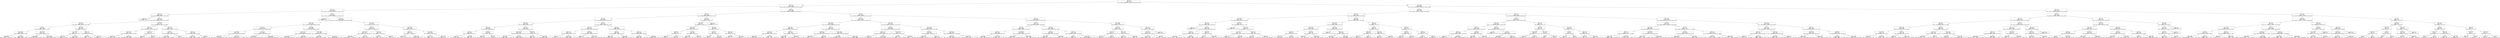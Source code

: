 digraph Tree {
node [shape=box] ;
0 [label="X[9] <= 2.5\ngini = 0.767\nsamples = 11104713\nvalue = [3316391, 5199324, 2075, 5146227, 28942, 1814952, 2061238]"] ;
1 [label="X[0] <= 0.5\ngini = 0.763\nsamples = 7299856\nvalue = [2129290, 3350218, 473, 3519629, 26796, 1633672, 886748]"] ;
0 -> 1 [labeldistance=2.5, labelangle=45, headlabel="True"] ;
2 [label="X[9] <= 0.5\ngini = 0.779\nsamples = 4349343\nvalue = [1856757, 1001972, 458, 1938746, 22275, 1301610, 758431]"] ;
1 -> 2 ;
3 [label="X[8] <= 1.5\ngini = 0.743\nsamples = 684586\nvalue = [320730, 195995, 80, 312447, 5, 4085, 247983]"] ;
2 -> 3 ;
4 [label="gini = 0.0\nsamples = 116398\nvalue = [183808, 0, 0, 0, 0, 0, 0]"] ;
3 -> 4 ;
5 [label="X[5] <= 1.5\ngini = 0.731\nsamples = 568188\nvalue = [136922, 195995, 80, 312447, 5, 4085, 247983]"] ;
3 -> 5 ;
6 [label="X[8] <= 2.5\ngini = 0.715\nsamples = 345076\nvalue = [65961, 102498, 62, 194182, 4, 3063, 179087]"] ;
5 -> 6 ;
7 [label="X[4] <= 9.5\ngini = 0.645\nsamples = 301262\nvalue = [0, 102498, 0, 194182, 0, 0, 179087]"] ;
6 -> 7 ;
8 [label="X[7] <= 102.5\ngini = 0.658\nsamples = 149760\nvalue = [0, 64554, 0, 95914, 0, 0, 76359]"] ;
7 -> 8 ;
9 [label="gini = 0.634\nsamples = 15685\nvalue = [0, 4671, 0, 9404, 0, 0, 10709]"] ;
8 -> 9 ;
10 [label="gini = 0.658\nsamples = 134075\nvalue = [0, 59883, 0, 86510, 0, 0, 65650]"] ;
8 -> 10 ;
11 [label="X[2] <= 123.5\ngini = 0.621\nsamples = 151502\nvalue = [0, 37944, 0, 98268, 0, 0, 102728]"] ;
7 -> 11 ;
12 [label="gini = 0.626\nsamples = 31034\nvalue = [0, 10032, 0, 23865, 0, 0, 15106]"] ;
11 -> 12 ;
13 [label="gini = 0.612\nsamples = 120468\nvalue = [0, 27912, 0, 74403, 0, 0, 87622]"] ;
11 -> 13 ;
14 [label="X[4] <= 10.5\ngini = 0.087\nsamples = 43814\nvalue = [65961, 0, 62, 0, 4, 3063, 0]"] ;
6 -> 14 ;
15 [label="X[7] <= 64.5\ngini = 0.047\nsamples = 27712\nvalue = [42529, 0, 58, 0, 1, 995, 0]"] ;
14 -> 15 ;
16 [label="gini = 0.131\nsamples = 3813\nvalue = [5594, 0, 14, 0, 0, 410, 0]"] ;
15 -> 16 ;
17 [label="gini = 0.033\nsamples = 23899\nvalue = [36935, 0, 44, 0, 1, 585, 0]"] ;
15 -> 17 ;
18 [label="X[8] <= 4.5\ngini = 0.15\nsamples = 16102\nvalue = [23432, 0, 4, 0, 3, 2068, 0]"] ;
14 -> 18 ;
19 [label="gini = 0.421\nsamples = 4317\nvalue = [4825, 0, 4, 0, 3, 2068, 0]"] ;
18 -> 19 ;
20 [label="gini = 0.0\nsamples = 11785\nvalue = [18607, 0, 0, 0, 0, 0, 0]"] ;
18 -> 20 ;
21 [label="X[10] <= 230.5\ngini = 0.739\nsamples = 223112\nvalue = [70961, 93497, 18, 118265, 1, 1022, 68896]"] ;
5 -> 21 ;
22 [label="X[1] <= 0.5\ngini = 0.721\nsamples = 108760\nvalue = [26859, 33927, 13, 67136, 1, 605, 43585]"] ;
21 -> 22 ;
23 [label="X[7] <= 108.5\ngini = 0.72\nsamples = 108397\nvalue = [26341, 33927, 13, 67136, 0, 559, 43585]"] ;
22 -> 23 ;
24 [label="gini = 0.723\nsamples = 21089\nvalue = [5517, 5401, 5, 11543, 0, 142, 10804]"] ;
23 -> 24 ;
25 [label="gini = 0.716\nsamples = 87308\nvalue = [20824, 28526, 8, 55593, 0, 417, 32781]"] ;
23 -> 25 ;
26 [label="X[7] <= 184.5\ngini = 0.153\nsamples = 363\nvalue = [518, 0, 0, 0, 1, 46, 0]"] ;
22 -> 26 ;
27 [label="gini = 0.131\nsamples = 343\nvalue = [501, 0, 0, 0, 1, 37, 0]"] ;
26 -> 27 ;
28 [label="gini = 0.453\nsamples = 20\nvalue = [17, 0, 0, 0, 0, 9, 0]"] ;
26 -> 28 ;
29 [label="X[6] <= 10.5\ngini = 0.732\nsamples = 114352\nvalue = [44102, 59570, 5, 51129, 0, 417, 25311]"] ;
21 -> 29 ;
30 [label="X[1] <= 0.5\ngini = 0.731\nsamples = 101962\nvalue = [41128, 53208, 1, 44630, 0, 308, 21913]"] ;
29 -> 30 ;
31 [label="gini = 0.731\nsamples = 101888\nvalue = [41014, 53208, 1, 44630, 0, 308, 21913]"] ;
30 -> 31 ;
32 [label="gini = 0.0\nsamples = 74\nvalue = [114, 0, 0, 0, 0, 0, 0]"] ;
30 -> 32 ;
33 [label="X[1] <= 0.5\ngini = 0.724\nsamples = 12390\nvalue = [2974, 6362, 4, 6499, 0, 109, 3398]"] ;
29 -> 33 ;
34 [label="gini = 0.723\nsamples = 12332\nvalue = [2880, 6362, 4, 6497, 0, 108, 3398]"] ;
33 -> 34 ;
35 [label="gini = 0.06\nsamples = 58\nvalue = [94, 0, 0, 2, 0, 1, 0]"] ;
33 -> 35 ;
36 [label="X[8] <= 1.5\ngini = 0.774\nsamples = 3664757\nvalue = [1536027, 805977, 378, 1626299, 22270, 1297525, 510448]"] ;
2 -> 36 ;
37 [label="gini = 0.0\nsamples = 685256\nvalue = [1084326, 0, 0, 0, 0, 0, 0]"] ;
36 -> 37 ;
38 [label="X[8] <= 2.5\ngini = 0.755\nsamples = 2979501\nvalue = [451701, 805977, 378, 1626299, 22270, 1297525, 510448]"] ;
36 -> 38 ;
39 [label="X[3] <= 74.5\ngini = 0.709\nsamples = 2672223\nvalue = [0, 805977, 0, 1626299, 0, 1286305, 510448]"] ;
38 -> 39 ;
40 [label="X[4] <= 7.5\ngini = 0.708\nsamples = 2273899\nvalue = [0, 734842, 0, 1407330, 0, 1048385, 408260]"] ;
39 -> 40 ;
41 [label="X[7] <= 208.5\ngini = 0.723\nsamples = 1189713\nvalue = [0, 385793, 0, 735935, 0, 406153, 355044]"] ;
40 -> 41 ;
42 [label="gini = 0.734\nsamples = 702601\nvalue = [0, 233757, 0, 398388, 0, 254440, 225188]"] ;
41 -> 42 ;
43 [label="gini = 0.702\nsamples = 487112\nvalue = [0, 152036, 0, 337547, 0, 151713, 129856]"] ;
41 -> 43 ;
44 [label="X[7] <= 117.5\ngini = 0.664\nsamples = 1084186\nvalue = [0, 349049, 0, 671395, 0, 642232, 53216]"] ;
40 -> 44 ;
45 [label="gini = 0.651\nsamples = 204511\nvalue = [0, 60541, 0, 102760, 0, 149383, 11613]"] ;
44 -> 45 ;
46 [label="gini = 0.664\nsamples = 879675\nvalue = [0, 288508, 0, 568635, 0, 492849, 41603]"] ;
44 -> 46 ;
47 [label="X[6] <= 29.5\ngini = 0.698\nsamples = 398324\nvalue = [0, 71135, 0, 218969, 0, 237920, 102188]"] ;
39 -> 47 ;
48 [label="X[3] <= 75.5\ngini = 0.707\nsamples = 229848\nvalue = [0, 52245, 0, 143295, 0, 110125, 58529]"] ;
47 -> 48 ;
49 [label="gini = 0.715\nsamples = 102587\nvalue = [0, 18107, 0, 56565, 0, 52389, 35429]"] ;
48 -> 49 ;
50 [label="gini = 0.691\nsamples = 127261\nvalue = [0, 34138, 0, 86730, 0, 57736, 23100]"] ;
48 -> 50 ;
51 [label="X[10] <= 26.5\ngini = 0.656\nsamples = 168476\nvalue = [0, 18890, 0, 75674, 0, 127795, 43659]"] ;
47 -> 51 ;
52 [label="gini = 0.58\nsamples = 76821\nvalue = [0, 5349, 0, 19069, 0, 71716, 25070]"] ;
51 -> 52 ;
53 [label="gini = 0.672\nsamples = 91655\nvalue = [0, 13541, 0, 56605, 0, 56079, 18589]"] ;
51 -> 53 ;
54 [label="X[7] <= 222.5\ngini = 0.132\nsamples = 307278\nvalue = [451701, 0, 378, 0, 22270, 11220, 0]"] ;
38 -> 54 ;
55 [label="X[6] <= 44.5\ngini = 0.102\nsamples = 251420\nvalue = [376081, 0, 368, 0, 13698, 7073, 0]"] ;
54 -> 55 ;
56 [label="X[3] <= 75.5\ngini = 0.095\nsamples = 241107\nvalue = [362200, 0, 361, 0, 11953, 6526, 0]"] ;
55 -> 56 ;
57 [label="gini = 0.087\nsamples = 228740\nvalue = [345019, 0, 241, 0, 10428, 5683, 0]"] ;
56 -> 57 ;
58 [label="gini = 0.229\nsamples = 12367\nvalue = [17181, 0, 120, 0, 1525, 843, 0]"] ;
56 -> 58 ;
59 [label="X[1] <= 0.5\ngini = 0.251\nsamples = 10313\nvalue = [13881, 0, 7, 0, 1745, 547, 0]"] ;
55 -> 59 ;
60 [label="gini = 0.266\nsamples = 9572\nvalue = [12742, 0, 7, 0, 1730, 543, 0]"] ;
59 -> 60 ;
61 [label="gini = 0.032\nsamples = 741\nvalue = [1139, 0, 0, 0, 15, 4, 0]"] ;
59 -> 61 ;
62 [label="X[2] <= 129.5\ngini = 0.256\nsamples = 55858\nvalue = [75620, 0, 10, 0, 8572, 4147, 0]"] ;
54 -> 62 ;
63 [label="X[9] <= 1.5\ngini = 0.193\nsamples = 37495\nvalue = [53097, 0, 7, 0, 4219, 2030, 0]"] ;
62 -> 63 ;
64 [label="gini = 0.127\nsamples = 21926\nvalue = [32252, 0, 1, 0, 1711, 601, 0]"] ;
63 -> 64 ;
65 [label="gini = 0.279\nsamples = 15569\nvalue = [20845, 0, 6, 0, 2508, 1429, 0]"] ;
63 -> 65 ;
66 [label="X[2] <= 137.5\ngini = 0.369\nsamples = 18363\nvalue = [22523, 0, 3, 0, 4353, 2117, 0]"] ;
62 -> 66 ;
67 [label="gini = 0.36\nsamples = 17189\nvalue = [21266, 0, 3, 0, 3857, 2004, 0]"] ;
66 -> 67 ;
68 [label="gini = 0.472\nsamples = 1174\nvalue = [1257, 0, 0, 0, 496, 113, 0]"] ;
66 -> 68 ;
69 [label="X[4] <= 3.5\ngini = 0.623\nsamples = 2950513\nvalue = [272533, 2348246, 15, 1580883, 4521, 332062, 128317]"] ;
1 -> 69 ;
70 [label="X[8] <= 2.5\ngini = 0.559\nsamples = 643699\nvalue = [48638, 602063, 0, 299463, 1068, 56975, 10353]"] ;
69 -> 70 ;
71 [label="X[5] <= 0.5\ngini = 0.519\nsamples = 615019\nvalue = [4308, 602063, 0, 299463, 0, 56846, 10353]"] ;
70 -> 71 ;
72 [label="X[2] <= 124.5\ngini = 0.607\nsamples = 35996\nvalue = [81, 25879, 0, 23635, 0, 7271, 199]"] ;
71 -> 72 ;
73 [label="X[0] <= 1.5\ngini = 0.618\nsamples = 10088\nvalue = [22, 5127, 0, 8005, 0, 2854, 45]"] ;
72 -> 73 ;
74 [label="X[4] <= 1.5\ngini = 0.608\nsamples = 9044\nvalue = [15, 3886, 0, 7621, 0, 2832, 37]"] ;
73 -> 74 ;
75 [label="gini = 0.61\nsamples = 2949\nvalue = [15, 1749, 0, 2272, 0, 627, 37]"] ;
74 -> 75 ;
76 [label="gini = 0.595\nsamples = 6095\nvalue = [0, 2137, 0, 5349, 0, 2205, 0]"] ;
74 -> 76 ;
77 [label="X[0] <= 4.5\ngini = 0.389\nsamples = 1044\nvalue = [7, 1241, 0, 384, 0, 22, 8]"] ;
73 -> 77 ;
78 [label="gini = 0.387\nsamples = 1039\nvalue = [7, 1238, 0, 379, 0, 22, 8]"] ;
77 -> 78 ;
79 [label="gini = 0.469\nsamples = 5\nvalue = [0, 3, 0, 5, 0, 0, 0]"] ;
77 -> 79 ;
80 [label="X[0] <= 1.5\ngini = 0.587\nsamples = 25908\nvalue = [59, 20752, 0, 15630, 0, 4417, 154]"] ;
72 -> 80 ;
81 [label="X[10] <= 37.5\ngini = 0.619\nsamples = 18558\nvalue = [38, 11462, 0, 13355, 0, 4361, 154]"] ;
80 -> 81 ;
82 [label="gini = 0.638\nsamples = 4575\nvalue = [10, 2144, 0, 3483, 0, 1511, 97]"] ;
81 -> 82 ;
83 [label="gini = 0.607\nsamples = 13983\nvalue = [28, 9318, 0, 9872, 0, 2850, 57]"] ;
81 -> 83 ;
84 [label="X[6] <= 35.5\ngini = 0.325\nsamples = 7350\nvalue = [21, 9290, 0, 2275, 0, 56, 0]"] ;
80 -> 84 ;
85 [label="gini = 0.258\nsamples = 4051\nvalue = [16, 5441, 0, 909, 0, 38, 0]"] ;
84 -> 85 ;
86 [label="gini = 0.392\nsamples = 3299\nvalue = [5, 3849, 0, 1366, 0, 18, 0]"] ;
84 -> 86 ;
87 [label="X[0] <= 1.5\ngini = 0.511\nsamples = 579023\nvalue = [4227, 576184, 0, 275828, 0, 49575, 10154]"] ;
71 -> 87 ;
88 [label="X[9] <= 1.5\ngini = 0.537\nsamples = 452770\nvalue = [2797, 425476, 0, 232436, 0, 46264, 8913]"] ;
87 -> 88 ;
89 [label="X[8] <= 1.5\ngini = 0.506\nsamples = 114167\nvalue = [739, 111800, 0, 59402, 0, 0, 8678]"] ;
88 -> 89 ;
90 [label="gini = 0.0\nsamples = 479\nvalue = [739, 0, 0, 0, 0, 0, 0]"] ;
89 -> 90 ;
91 [label="gini = 0.502\nsamples = 113688\nvalue = [0, 111800, 0, 59402, 0, 0, 8678]"] ;
89 -> 91 ;
92 [label="X[8] <= 1.5\ngini = 0.545\nsamples = 338603\nvalue = [2058, 313676, 0, 173034, 0, 46264, 235]"] ;
88 -> 92 ;
93 [label="gini = 0.0\nsamples = 1285\nvalue = [2058, 0, 0, 0, 0, 0, 0]"] ;
92 -> 93 ;
94 [label="gini = 0.541\nsamples = 337318\nvalue = [0, 313676, 0, 173034, 0, 46264, 235]"] ;
92 -> 94 ;
95 [label="X[6] <= 9.5\ngini = 0.385\nsamples = 126253\nvalue = [1430, 150708, 0, 43392, 0, 3311, 1241]"] ;
87 -> 95 ;
96 [label="X[0] <= 2.5\ngini = 0.544\nsamples = 30635\nvalue = [404, 25889, 0, 19952, 0, 1391, 855]"] ;
95 -> 96 ;
97 [label="gini = 0.517\nsamples = 22522\nvalue = [187, 20995, 0, 13089, 0, 798, 577]"] ;
96 -> 97 ;
98 [label="gini = 0.566\nsamples = 8113\nvalue = [217, 4894, 0, 6863, 0, 593, 278]"] ;
96 -> 98 ;
99 [label="X[9] <= 1.5\ngini = 0.298\nsamples = 95618\nvalue = [1026, 124819, 0, 23440, 0, 1920, 386]"] ;
95 -> 99 ;
100 [label="gini = 0.511\nsamples = 5666\nvalue = [160, 5581, 0, 2878, 0, 0, 383]"] ;
99 -> 100 ;
101 [label="gini = 0.28\nsamples = 89952\nvalue = [866, 119238, 0, 20562, 0, 1920, 3]"] ;
99 -> 101 ;
102 [label="X[8] <= 4.5\ngini = 0.051\nsamples = 28680\nvalue = [44330, 0, 0, 0, 1068, 129, 0]"] ;
70 -> 102 ;
103 [label="X[6] <= 42.5\ngini = 0.304\nsamples = 4178\nvalue = [5381, 0, 0, 0, 1068, 129, 0]"] ;
102 -> 103 ;
104 [label="X[10] <= 6.5\ngini = 0.165\nsamples = 3489\nvalue = [5023, 0, 0, 0, 369, 123, 0]"] ;
103 -> 104 ;
105 [label="X[9] <= 1.5\ngini = 0.502\nsamples = 105\nvalue = [96, 0, 0, 0, 72, 2, 0]"] ;
104 -> 105 ;
106 [label="gini = 0.112\nsamples = 43\nvalue = [64, 0, 0, 0, 2, 2, 0]"] ;
105 -> 106 ;
107 [label="gini = 0.431\nsamples = 62\nvalue = [32, 0, 0, 0, 70, 0, 0]"] ;
105 -> 107 ;
108 [label="X[0] <= 33.5\ngini = 0.147\nsamples = 3384\nvalue = [4927, 0, 0, 0, 297, 121, 0]"] ;
104 -> 108 ;
109 [label="gini = 0.139\nsamples = 3366\nvalue = [4919, 0, 0, 0, 279, 114, 0]"] ;
108 -> 109 ;
110 [label="gini = 0.599\nsamples = 18\nvalue = [8, 0, 0, 0, 18, 7, 0]"] ;
108 -> 110 ;
111 [label="X[6] <= 43.5\ngini = 0.454\nsamples = 689\nvalue = [358, 0, 0, 0, 699, 6, 0]"] ;
103 -> 111 ;
112 [label="X[3] <= 72.5\ngini = 0.307\nsamples = 420\nvalue = [116, 0, 0, 0, 515, 3, 0]"] ;
111 -> 112 ;
113 [label="gini = 0.278\nsamples = 17\nvalue = [20, 0, 0, 0, 4, 0, 0]"] ;
112 -> 113 ;
114 [label="gini = 0.273\nsamples = 403\nvalue = [96, 0, 0, 0, 511, 3, 0]"] ;
112 -> 114 ;
115 [label="X[2] <= 137.5\ngini = 0.498\nsamples = 269\nvalue = [242, 0, 0, 0, 184, 3, 0]"] ;
111 -> 115 ;
116 [label="gini = 0.395\nsamples = 161\nvalue = [191, 0, 0, 0, 71, 0, 0]"] ;
115 -> 116 ;
117 [label="gini = 0.449\nsamples = 108\nvalue = [51, 0, 0, 0, 113, 3, 0]"] ;
115 -> 117 ;
118 [label="gini = 0.0\nsamples = 24502\nvalue = [38949, 0, 0, 0, 0, 0, 0]"] ;
102 -> 118 ;
119 [label="X[9] <= 1.5\ngini = 0.637\nsamples = 2306814\nvalue = [223895, 1746183, 15, 1281420, 3453, 275087, 117964]"] ;
69 -> 119 ;
120 [label="X[3] <= 57.5\ngini = 0.645\nsamples = 1113902\nvalue = [147651, 824007, 3, 611878, 1753, 153035, 22321]"] ;
119 -> 120 ;
121 [label="X[10] <= 216.5\ngini = 0.612\nsamples = 395914\nvalue = [57736, 327722, 0, 199498, 606, 35442, 4726]"] ;
120 -> 121 ;
122 [label="X[0] <= 1.5\ngini = 0.548\nsamples = 50210\nvalue = [5338, 48416, 0, 21313, 81, 4224, 0]"] ;
121 -> 122 ;
123 [label="X[4] <= 10.5\ngini = 0.582\nsamples = 35852\nvalue = [3059, 31447, 0, 18080, 43, 4012, 0]"] ;
122 -> 123 ;
124 [label="gini = 0.619\nsamples = 22697\nvalue = [2617, 17693, 0, 12713, 32, 2790, 0]"] ;
123 -> 124 ;
125 [label="gini = 0.492\nsamples = 13155\nvalue = [442, 13754, 0, 5367, 11, 1222, 0]"] ;
123 -> 125 ;
126 [label="X[8] <= 2.5\ngini = 0.412\nsamples = 14358\nvalue = [2279, 16969, 0, 3233, 38, 212, 0]"] ;
122 -> 126 ;
127 [label="gini = 0.288\nsamples = 12938\nvalue = [62, 16969, 0, 3233, 0, 211, 0]"] ;
126 -> 127 ;
128 [label="gini = 0.034\nsamples = 1420\nvalue = [2217, 0, 0, 0, 38, 1, 0]"] ;
126 -> 128 ;
129 [label="X[6] <= 1.5\ngini = 0.62\nsamples = 345704\nvalue = [52398, 279306, 0, 178185, 525, 31218, 4726]"] ;
121 -> 129 ;
130 [label="X[8] <= 2.5\ngini = 0.636\nsamples = 133251\nvalue = [29374, 103169, 0, 67775, 1, 6590, 3907]"] ;
129 -> 130 ;
131 [label="gini = 0.536\nsamples = 114759\nvalue = [110, 103169, 0, 67775, 0, 6584, 3907]"] ;
130 -> 131 ;
132 [label="gini = 0.0\nsamples = 18492\nvalue = [29264, 0, 0, 0, 1, 6, 0]"] ;
130 -> 132 ;
133 [label="X[3] <= 41.5\ngini = 0.606\nsamples = 212453\nvalue = [23024, 176137, 0, 110410, 524, 24628, 819]"] ;
129 -> 133 ;
134 [label="gini = 0.628\nsamples = 82514\nvalue = [9845, 64582, 0, 44100, 512, 10519, 764]"] ;
133 -> 134 ;
135 [label="gini = 0.591\nsamples = 129939\nvalue = [13179, 111555, 0, 66310, 12, 14109, 55]"] ;
133 -> 135 ;
136 [label="X[0] <= 1.5\ngini = 0.659\nsamples = 717988\nvalue = [89915, 496285, 3, 412380, 1147, 117593, 17595]"] ;
120 -> 136 ;
137 [label="X[8] <= 2.5\ngini = 0.658\nsamples = 610963\nvalue = [62955, 417227, 3, 358445, 474, 110269, 16143]"] ;
136 -> 137 ;
138 [label="X[8] <= 1.5\ngini = 0.617\nsamples = 574248\nvalue = [5255, 417227, 0, 358445, 0, 110165, 16143]"] ;
137 -> 138 ;
139 [label="gini = 0.0\nsamples = 3368\nvalue = [5255, 0, 0, 0, 0, 0, 0]"] ;
138 -> 139 ;
140 [label="gini = 0.613\nsamples = 570880\nvalue = [0, 417227, 0, 358445, 0, 110165, 16143]"] ;
138 -> 140 ;
141 [label="X[7] <= 106.5\ngini = 0.02\nsamples = 36715\nvalue = [57700, 0, 3, 0, 474, 104, 0]"] ;
137 -> 141 ;
142 [label="gini = 0.087\nsamples = 4443\nvalue = [6747, 0, 0, 0, 271, 50, 0]"] ;
141 -> 142 ;
143 [label="gini = 0.01\nsamples = 32272\nvalue = [50953, 0, 3, 0, 203, 54, 0]"] ;
141 -> 143 ;
144 [label="X[7] <= 101.5\ngini = 0.654\nsamples = 107025\nvalue = [26960, 79058, 0, 53935, 673, 7324, 1452]"] ;
136 -> 144 ;
145 [label="X[8] <= 2.5\ngini = 0.508\nsamples = 15460\nvalue = [3636, 16382, 0, 3764, 202, 419, 124]"] ;
144 -> 145 ;
146 [label="gini = 0.362\nsamples = 13248\nvalue = [384, 16382, 0, 3764, 0, 405, 124]"] ;
145 -> 146 ;
147 [label="gini = 0.117\nsamples = 2212\nvalue = [3252, 0, 0, 0, 202, 14, 0]"] ;
145 -> 147 ;
148 [label="X[4] <= 11.5\ngini = 0.665\nsamples = 91565\nvalue = [23324, 62676, 0, 50171, 471, 6905, 1328]"] ;
144 -> 148 ;
149 [label="gini = 0.683\nsamples = 70724\nvalue = [20808, 41156, 0, 42681, 397, 5934, 1091]"] ;
148 -> 149 ;
150 [label="gini = 0.511\nsamples = 20841\nvalue = [2516, 21520, 0, 7490, 74, 971, 237]"] ;
148 -> 150 ;
151 [label="X[8] <= 2.5\ngini = 0.627\nsamples = 1192912\nvalue = [76244, 922176, 12, 669542, 1700, 122052, 95643]"] ;
119 -> 151 ;
152 [label="X[6] <= 5.5\ngini = 0.6\nsamples = 1149870\nvalue = [11206, 922176, 0, 669542, 0, 120656, 95643]"] ;
151 -> 152 ;
153 [label="X[5] <= 0.5\ngini = 0.538\nsamples = 285866\nvalue = [1274, 268662, 0, 146804, 0, 21029, 14318]"] ;
152 -> 153 ;
154 [label="X[4] <= 7.5\ngini = 0.659\nsamples = 16330\nvalue = [47, 7588, 0, 12286, 0, 3547, 2285]"] ;
153 -> 154 ;
155 [label="gini = 0.638\nsamples = 4532\nvalue = [12, 2357, 0, 3287, 0, 24, 1486]"] ;
154 -> 155 ;
156 [label="gini = 0.649\nsamples = 11798\nvalue = [35, 5231, 0, 8999, 0, 3523, 799]"] ;
154 -> 156 ;
157 [label="X[10] <= 230.5\ngini = 0.523\nsamples = 269536\nvalue = [1227, 261074, 0, 134518, 0, 17482, 12033]"] ;
153 -> 157 ;
158 [label="gini = 0.577\nsamples = 105280\nvalue = [972, 89142, 0, 60460, 0, 9372, 6662]"] ;
157 -> 158 ;
159 [label="gini = 0.479\nsamples = 164256\nvalue = [255, 171932, 0, 74058, 0, 8110, 5371]"] ;
157 -> 159 ;
160 [label="X[5] <= 0.5\ngini = 0.616\nsamples = 864004\nvalue = [9932, 653514, 0, 522738, 0, 99627, 81325]"] ;
152 -> 160 ;
161 [label="X[0] <= 1.5\ngini = 0.653\nsamples = 86379\nvalue = [389, 36893, 0, 68246, 0, 17250, 14203]"] ;
160 -> 161 ;
162 [label="gini = 0.643\nsamples = 78315\nvalue = [284, 28310, 0, 65092, 0, 16730, 13817]"] ;
161 -> 162 ;
163 [label="gini = 0.483\nsamples = 8064\nvalue = [105, 8583, 0, 3154, 0, 520, 386]"] ;
161 -> 163 ;
164 [label="X[8] <= 1.5\ngini = 0.605\nsamples = 777625\nvalue = [9543, 616621, 0, 454492, 0, 82377, 67122]"] ;
160 -> 164 ;
165 [label="gini = 0.0\nsamples = 5934\nvalue = [9543, 0, 0, 0, 0, 0, 0]"] ;
164 -> 165 ;
166 [label="gini = 0.599\nsamples = 771691\nvalue = [0, 616621, 0, 454492, 0, 82377, 67122]"] ;
164 -> 166 ;
167 [label="X[2] <= 126.5\ngini = 0.088\nsamples = 43042\nvalue = [65038, 0, 12, 0, 1700, 1396, 0]"] ;
151 -> 167 ;
168 [label="X[10] <= 73.5\ngini = 0.019\nsamples = 14433\nvalue = [22651, 0, 0, 0, 109, 107, 0]"] ;
167 -> 168 ;
169 [label="X[8] <= 4.0\ngini = 0.101\nsamples = 878\nvalue = [1346, 0, 0, 0, 24, 51, 0]"] ;
168 -> 169 ;
170 [label="gini = 0.294\nsamples = 261\nvalue = [367, 0, 0, 0, 24, 51, 0]"] ;
169 -> 170 ;
171 [label="gini = 0.0\nsamples = 617\nvalue = [979, 0, 0, 0, 0, 0, 0]"] ;
169 -> 171 ;
172 [label="X[7] <= 175.5\ngini = 0.013\nsamples = 13555\nvalue = [21305, 0, 0, 0, 85, 56, 0]"] ;
168 -> 172 ;
173 [label="gini = 0.023\nsamples = 7221\nvalue = [11304, 0, 0, 0, 79, 54, 0]"] ;
172 -> 173 ;
174 [label="gini = 0.002\nsamples = 6334\nvalue = [10001, 0, 0, 0, 6, 2, 0]"] ;
172 -> 174 ;
175 [label="X[8] <= 4.5\ngini = 0.122\nsamples = 28609\nvalue = [42387, 0, 12, 0, 1591, 1289, 0]"] ;
167 -> 175 ;
176 [label="X[3] <= 76.5\ngini = 0.271\nsamples = 11966\nvalue = [16010, 0, 12, 0, 1591, 1289, 0]"] ;
175 -> 176 ;
177 [label="gini = 0.244\nsamples = 11294\nvalue = [15421, 0, 12, 0, 1327, 1084, 0]"] ;
176 -> 177 ;
178 [label="gini = 0.59\nsamples = 672\nvalue = [589, 0, 0, 0, 264, 205, 0]"] ;
176 -> 178 ;
179 [label="gini = 0.0\nsamples = 16643\nvalue = [26377, 0, 0, 0, 0, 0, 0]"] ;
175 -> 179 ;
180 [label="X[2] <= 126.5\ngini = 0.755\nsamples = 3804857\nvalue = [1187101, 1849106, 1602, 1626598, 2146, 181280, 1174490]"] ;
0 -> 180 [labeldistance=2.5, labelangle=-45, headlabel="False"] ;
181 [label="X[10] <= 76.5\ngini = 0.759\nsamples = 1670691\nvalue = [585642, 714178, 547, 736146, 483, 74189, 533685]"] ;
180 -> 181 ;
182 [label="X[0] <= 0.5\ngini = 0.716\nsamples = 160250\nvalue = [104272, 57046, 42, 56277, 20, 5296, 30685]"] ;
181 -> 182 ;
183 [label="X[2] <= 125.5\ngini = 0.632\nsamples = 110337\nvalue = [96696, 23234, 42, 27676, 18, 3916, 22951]"] ;
182 -> 183 ;
184 [label="X[8] <= 1.5\ngini = 0.593\nsamples = 82817\nvalue = [78375, 15198, 42, 19262, 8, 2599, 15516]"] ;
183 -> 184 ;
185 [label="gini = 0.0\nsamples = 42091\nvalue = [66554, 0, 0, 0, 0, 0, 0]"] ;
184 -> 185 ;
186 [label="X[1] <= 0.5\ngini = 0.762\nsamples = 40726\nvalue = [11821, 15198, 42, 19262, 8, 2599, 15516]"] ;
184 -> 186 ;
187 [label="X[5] <= 1.5\ngini = 0.761\nsamples = 40435\nvalue = [11384, 15198, 42, 19262, 8, 2581, 15516]"] ;
186 -> 187 ;
188 [label="gini = 0.75\nsamples = 26392\nvalue = [7075, 9970, 40, 12762, 0, 855, 11052]"] ;
187 -> 188 ;
189 [label="gini = 0.775\nsamples = 14043\nvalue = [4309, 5228, 2, 6500, 8, 1726, 4464]"] ;
187 -> 189 ;
190 [label="X[2] <= 123.5\ngini = 0.076\nsamples = 291\nvalue = [437, 0, 0, 0, 0, 18, 0]"] ;
186 -> 190 ;
191 [label="gini = 0.19\nsamples = 57\nvalue = [84, 0, 0, 0, 0, 10, 0]"] ;
190 -> 191 ;
192 [label="gini = 0.043\nsamples = 234\nvalue = [353, 0, 0, 0, 0, 8, 0]"] ;
190 -> 192 ;
193 [label="X[8] <= 1.5\ngini = 0.721\nsamples = 27520\nvalue = [18321, 8036, 0, 8414, 10, 1317, 7435]"] ;
183 -> 193 ;
194 [label="gini = 0.0\nsamples = 9643\nvalue = [15203, 0, 0, 0, 0, 0, 0]"] ;
193 -> 194 ;
195 [label="X[10] <= 71.5\ngini = 0.748\nsamples = 17877\nvalue = [3118, 8036, 0, 8414, 10, 1317, 7435]"] ;
193 -> 195 ;
196 [label="X[1] <= 0.5\ngini = 0.753\nsamples = 11298\nvalue = [2439, 4039, 0, 5745, 7, 875, 4818]"] ;
195 -> 196 ;
197 [label="gini = 0.75\nsamples = 11139\nvalue = [2196, 4039, 0, 5745, 7, 867, 4818]"] ;
196 -> 197 ;
198 [label="gini = 0.062\nsamples = 159\nvalue = [243, 0, 0, 0, 0, 8, 0]"] ;
196 -> 198 ;
199 [label="X[5] <= 0.5\ngini = 0.717\nsamples = 6579\nvalue = [679, 3997, 0, 2669, 3, 442, 2617]"] ;
195 -> 199 ;
200 [label="gini = 0.758\nsamples = 687\nvalue = [129, 291, 0, 338, 1, 77, 227]"] ;
199 -> 200 ;
201 [label="gini = 0.71\nsamples = 5892\nvalue = [550, 3706, 0, 2331, 2, 365, 2390]"] ;
199 -> 201 ;
202 [label="X[8] <= 2.5\ngini = 0.668\nsamples = 49913\nvalue = [7576, 33812, 0, 28601, 2, 1380, 7734]"] ;
182 -> 202 ;
203 [label="X[10] <= 71.5\ngini = 0.616\nsamples = 45840\nvalue = [1143, 33812, 0, 28601, 0, 1319, 7734]"] ;
202 -> 203 ;
204 [label="X[7] <= 107.5\ngini = 0.569\nsamples = 13501\nvalue = [102, 11237, 0, 8431, 0, 257, 1504]"] ;
203 -> 204 ;
205 [label="X[3] <= 73.5\ngini = 0.617\nsamples = 955\nvalue = [14, 595, 0, 720, 0, 20, 191]"] ;
204 -> 205 ;
206 [label="gini = 0.622\nsamples = 902\nvalue = [14, 574, 0, 657, 0, 20, 187]"] ;
205 -> 206 ;
207 [label="gini = 0.428\nsamples = 53\nvalue = [0, 21, 0, 63, 0, 0, 4]"] ;
205 -> 207 ;
208 [label="X[5] <= 0.5\ngini = 0.563\nsamples = 12546\nvalue = [88, 10642, 0, 7711, 0, 237, 1313]"] ;
204 -> 208 ;
209 [label="gini = 0.577\nsamples = 1789\nvalue = [11, 773, 0, 1661, 0, 64, 367]"] ;
208 -> 209 ;
210 [label="gini = 0.539\nsamples = 10757\nvalue = [77, 9869, 0, 6050, 0, 173, 946]"] ;
208 -> 210 ;
211 [label="X[8] <= 1.5\ngini = 0.633\nsamples = 32339\nvalue = [1041, 22575, 0, 20170, 0, 1062, 6230]"] ;
203 -> 211 ;
212 [label="gini = 0.0\nsamples = 670\nvalue = [1041, 0, 0, 0, 0, 0, 0]"] ;
211 -> 212 ;
213 [label="X[3] <= 70.5\ngini = 0.618\nsamples = 31669\nvalue = [0, 22575, 0, 20170, 0, 1062, 6230]"] ;
211 -> 213 ;
214 [label="gini = 0.595\nsamples = 22183\nvalue = [0, 17200, 0, 13801, 0, 587, 3496]"] ;
213 -> 214 ;
215 [label="gini = 0.655\nsamples = 9486\nvalue = [0, 5375, 0, 6369, 0, 475, 2734]"] ;
213 -> 215 ;
216 [label="X[5] <= 1.5\ngini = 0.019\nsamples = 4073\nvalue = [6433, 0, 0, 0, 2, 61, 0]"] ;
202 -> 216 ;
217 [label="X[4] <= 2.5\ngini = 0.027\nsamples = 1912\nvalue = [3045, 0, 0, 0, 0, 43, 0]"] ;
216 -> 217 ;
218 [label="X[8] <= 4.0\ngini = 0.069\nsamples = 329\nvalue = [509, 0, 0, 0, 0, 19, 0]"] ;
217 -> 218 ;
219 [label="gini = 0.123\nsamples = 179\nvalue = [269, 0, 0, 0, 0, 19, 0]"] ;
218 -> 219 ;
220 [label="gini = 0.0\nsamples = 150\nvalue = [240, 0, 0, 0, 0, 0, 0]"] ;
218 -> 220 ;
221 [label="X[4] <= 6.5\ngini = 0.019\nsamples = 1583\nvalue = [2536, 0, 0, 0, 0, 24, 0]"] ;
217 -> 221 ;
222 [label="gini = 0.011\nsamples = 695\nvalue = [1102, 0, 0, 0, 0, 6, 0]"] ;
221 -> 222 ;
223 [label="gini = 0.024\nsamples = 888\nvalue = [1434, 0, 0, 0, 0, 18, 0]"] ;
221 -> 223 ;
224 [label="X[4] <= 6.5\ngini = 0.012\nsamples = 2161\nvalue = [3388, 0, 0, 0, 2, 18, 0]"] ;
216 -> 224 ;
225 [label="X[8] <= 4.0\ngini = 0.006\nsamples = 1428\nvalue = [2235, 0, 0, 0, 2, 5, 0]"] ;
224 -> 225 ;
226 [label="gini = 0.035\nsamples = 236\nvalue = [383, 0, 0, 0, 2, 5, 0]"] ;
225 -> 226 ;
227 [label="gini = 0.0\nsamples = 1192\nvalue = [1852, 0, 0, 0, 0, 0, 0]"] ;
225 -> 227 ;
228 [label="X[8] <= 4.0\ngini = 0.022\nsamples = 733\nvalue = [1153, 0, 0, 0, 0, 13, 0]"] ;
224 -> 228 ;
229 [label="gini = 0.07\nsamples = 218\nvalue = [343, 0, 0, 0, 0, 13, 0]"] ;
228 -> 229 ;
230 [label="gini = 0.0\nsamples = 515\nvalue = [810, 0, 0, 0, 0, 0, 0]"] ;
228 -> 230 ;
231 [label="X[5] <= 0.5\ngini = 0.758\nsamples = 1510441\nvalue = [481370, 657132, 505, 679869, 463, 68893, 503000]"] ;
181 -> 231 ;
232 [label="X[1] <= 0.5\ngini = 0.745\nsamples = 277732\nvalue = [74752, 67884, 191, 150697, 134, 19567, 125607]"] ;
231 -> 232 ;
233 [label="X[6] <= 12.5\ngini = 0.744\nsamples = 275808\nvalue = [71714, 67884, 188, 150697, 123, 19495, 125607]"] ;
232 -> 233 ;
234 [label="X[8] <= 2.5\ngini = 0.724\nsamples = 168782\nvalue = [37065, 33623, 89, 100064, 42, 12343, 83487]"] ;
233 -> 234 ;
235 [label="X[8] <= 1.5\ngini = 0.697\nsamples = 156583\nvalue = [18386, 33623, 0, 100064, 0, 12053, 83487]"] ;
234 -> 235 ;
236 [label="gini = 0.0\nsamples = 11582\nvalue = [18386, 0, 0, 0, 0, 0, 0]"] ;
235 -> 236 ;
237 [label="gini = 0.653\nsamples = 145001\nvalue = [0, 33623, 0, 100064, 0, 12053, 83487]"] ;
235 -> 237 ;
238 [label="X[0] <= 0.5\ngini = 0.043\nsamples = 12199\nvalue = [18679, 0, 89, 0, 42, 290, 0]"] ;
234 -> 238 ;
239 [label="gini = 0.055\nsamples = 9098\nvalue = [13905, 0, 89, 0, 39, 277, 0]"] ;
238 -> 239 ;
240 [label="gini = 0.007\nsamples = 3101\nvalue = [4774, 0, 0, 0, 3, 13, 0]"] ;
238 -> 240 ;
241 [label="X[8] <= 1.5\ngini = 0.763\nsamples = 107026\nvalue = [34649, 34261, 99, 50633, 81, 7152, 42120]"] ;
233 -> 241 ;
242 [label="gini = 0.0\nsamples = 15159\nvalue = [23656, 0, 0, 0, 0, 0, 0]"] ;
241 -> 242 ;
243 [label="X[8] <= 2.5\ngini = 0.731\nsamples = 91867\nvalue = [10993, 34261, 99, 50633, 81, 7152, 42120]"] ;
241 -> 243 ;
244 [label="gini = 0.689\nsamples = 84539\nvalue = [0, 34261, 0, 50633, 0, 6729, 42120]"] ;
243 -> 244 ;
245 [label="gini = 0.1\nsamples = 7328\nvalue = [10993, 0, 99, 0, 81, 423, 0]"] ;
243 -> 245 ;
246 [label="X[4] <= 4.5\ngini = 0.054\nsamples = 1924\nvalue = [3038, 0, 3, 0, 11, 72, 0]"] ;
232 -> 246 ;
247 [label="X[1] <= 48.5\ngini = 0.081\nsamples = 796\nvalue = [1213, 0, 3, 0, 5, 45, 0]"] ;
246 -> 247 ;
248 [label="X[3] <= 59.5\ngini = 0.075\nsamples = 787\nvalue = [1206, 0, 3, 0, 5, 41, 0]"] ;
247 -> 248 ;
249 [label="gini = 0.026\nsamples = 370\nvalue = [593, 0, 0, 0, 0, 8, 0]"] ;
248 -> 249 ;
250 [label="gini = 0.119\nsamples = 417\nvalue = [613, 0, 3, 0, 5, 33, 0]"] ;
248 -> 250 ;
251 [label="X[10] <= 82.0\ngini = 0.463\nsamples = 9\nvalue = [7, 0, 0, 0, 0, 4, 0]"] ;
247 -> 251 ;
252 [label="gini = 0.0\nsamples = 1\nvalue = [0, 0, 0, 0, 0, 2, 0]"] ;
251 -> 252 ;
253 [label="gini = 0.346\nsamples = 8\nvalue = [7, 0, 0, 0, 0, 2, 0]"] ;
251 -> 253 ;
254 [label="X[7] <= 37.0\ngini = 0.035\nsamples = 1128\nvalue = [1825, 0, 0, 0, 6, 27, 0]"] ;
246 -> 254 ;
255 [label="X[0] <= 2.0\ngini = 0.33\nsamples = 40\nvalue = [57, 0, 0, 0, 0, 15, 0]"] ;
254 -> 255 ;
256 [label="gini = 0.34\nsamples = 38\nvalue = [54, 0, 0, 0, 0, 15, 0]"] ;
255 -> 256 ;
257 [label="gini = 0.0\nsamples = 2\nvalue = [3, 0, 0, 0, 0, 0, 0]"] ;
255 -> 257 ;
258 [label="X[10] <= 77.5\ngini = 0.02\nsamples = 1088\nvalue = [1768, 0, 0, 0, 6, 12, 0]"] ;
254 -> 258 ;
259 [label="gini = 0.108\nsamples = 25\nvalue = [33, 0, 0, 0, 0, 2, 0]"] ;
258 -> 259 ;
260 [label="gini = 0.018\nsamples = 1063\nvalue = [1735, 0, 0, 0, 6, 10, 0]"] ;
258 -> 260 ;
261 [label="X[7] <= 201.5\ngini = 0.754\nsamples = 1232709\nvalue = [406618, 589248, 314, 529172, 329, 49326, 377393]"] ;
231 -> 261 ;
262 [label="X[4] <= 4.5\ngini = 0.756\nsamples = 733741\nvalue = [285335, 340497, 313, 286449, 325, 28064, 220984]"] ;
261 -> 262 ;
263 [label="X[2] <= 122.5\ngini = 0.742\nsamples = 296204\nvalue = [89400, 149433, 93, 111721, 13, 690, 117536]"] ;
262 -> 263 ;
264 [label="X[0] <= 0.5\ngini = 0.74\nsamples = 118451\nvalue = [31525, 53359, 40, 45147, 4, 276, 56881]"] ;
263 -> 264 ;
265 [label="gini = 0.726\nsamples = 77392\nvalue = [26713, 25200, 40, 23026, 3, 230, 46996]"] ;
264 -> 265 ;
266 [label="gini = 0.668\nsamples = 41059\nvalue = [4812, 28159, 0, 22121, 1, 46, 9885]"] ;
264 -> 266 ;
267 [label="X[10] <= 230.5\ngini = 0.739\nsamples = 177753\nvalue = [57875, 96074, 53, 66574, 9, 414, 60655]"] ;
263 -> 267 ;
268 [label="gini = 0.745\nsamples = 116525\nvalue = [35746, 55261, 47, 44483, 9, 318, 48803]"] ;
267 -> 268 ;
269 [label="gini = 0.704\nsamples = 61228\nvalue = [22129, 40813, 6, 22091, 0, 96, 11852]"] ;
267 -> 269 ;
270 [label="X[4] <= 6.5\ngini = 0.757\nsamples = 437537\nvalue = [195935, 191064, 220, 174728, 312, 27374, 103448]"] ;
262 -> 270 ;
271 [label="X[0] <= 0.5\ngini = 0.768\nsamples = 118799\nvalue = [48437, 51964, 38, 47689, 312, 26207, 13079]"] ;
270 -> 271 ;
272 [label="gini = 0.759\nsamples = 63708\nvalue = [37025, 13344, 38, 19995, 287, 19541, 10402]"] ;
271 -> 272 ;
273 [label="gini = 0.678\nsamples = 55091\nvalue = [11412, 38620, 0, 27694, 25, 6666, 2677]"] ;
271 -> 273 ;
274 [label="X[0] <= 0.5\ngini = 0.744\nsamples = 318738\nvalue = [147498, 139100, 182, 127039, 0, 1167, 90369]"] ;
270 -> 274 ;
275 [label="gini = 0.676\nsamples = 161655\nvalue = [119410, 21063, 182, 53654, 0, 1017, 60983]"] ;
274 -> 275 ;
276 [label="gini = 0.662\nsamples = 157083\nvalue = [28088, 118037, 0, 73385, 0, 150, 29386]"] ;
274 -> 276 ;
277 [label="X[2] <= 122.5\ngini = 0.743\nsamples = 498968\nvalue = [121283, 248751, 1, 242723, 4, 21262, 156409]"] ;
261 -> 277 ;
278 [label="X[0] <= 0.5\ngini = 0.745\nsamples = 218353\nvalue = [45978, 96755, 1, 108859, 4, 10515, 84155]"] ;
277 -> 278 ;
279 [label="X[8] <= 1.5\ngini = 0.745\nsamples = 121579\nvalue = [32258, 30697, 1, 57906, 4, 8016, 64015]"] ;
278 -> 279 ;
280 [label="gini = 0.0\nsamples = 12894\nvalue = [20519, 0, 0, 0, 0, 0, 0]"] ;
279 -> 280 ;
281 [label="gini = 0.711\nsamples = 108685\nvalue = [11739, 30697, 1, 57906, 4, 8016, 64015]"] ;
279 -> 281 ;
282 [label="X[8] <= 2.5\ngini = 0.679\nsamples = 96774\nvalue = [13720, 66058, 0, 50953, 0, 2499, 20140]"] ;
278 -> 282 ;
283 [label="gini = 0.625\nsamples = 88522\nvalue = [637, 66058, 0, 50953, 0, 2497, 20140]"] ;
282 -> 283 ;
284 [label="gini = 0.0\nsamples = 8252\nvalue = [13083, 0, 0, 0, 0, 2, 0]"] ;
282 -> 284 ;
285 [label="X[0] <= 0.5\ngini = 0.736\nsamples = 280615\nvalue = [75305, 151996, 0, 133864, 0, 10747, 72254]"] ;
277 -> 285 ;
286 [label="X[2] <= 124.5\ngini = 0.758\nsamples = 123323\nvalue = [48882, 29357, 0, 53162, 0, 8154, 55522]"] ;
285 -> 286 ;
287 [label="gini = 0.752\nsamples = 93564\nvalue = [37554, 18722, 0, 42727, 0, 6402, 42511]"] ;
286 -> 287 ;
288 [label="gini = 0.765\nsamples = 29759\nvalue = [11328, 10635, 0, 10435, 0, 1752, 13011]"] ;
286 -> 288 ;
289 [label="X[3] <= 58.5\ngini = 0.637\nsamples = 157292\nvalue = [26423, 122639, 0, 80702, 0, 2593, 16732]"] ;
285 -> 289 ;
290 [label="gini = 0.623\nsamples = 93267\nvalue = [17268, 76524, 0, 44988, 0, 1118, 7929]"] ;
289 -> 290 ;
291 [label="gini = 0.652\nsamples = 64025\nvalue = [9155, 46115, 0, 35714, 0, 1475, 8803]"] ;
289 -> 291 ;
292 [label="X[5] <= 0.5\ngini = 0.749\nsamples = 2134166\nvalue = [601459, 1134928, 1055, 890452, 1663, 107091, 640805]"] ;
180 -> 292 ;
293 [label="X[3] <= 74.5\ngini = 0.76\nsamples = 353598\nvalue = [94680, 108401, 497, 176338, 357, 29042, 149761]"] ;
292 -> 293 ;
294 [label="X[4] <= 2.5\ngini = 0.757\nsamples = 276558\nvalue = [74900, 100823, 383, 145193, 287, 19276, 96393]"] ;
293 -> 294 ;
295 [label="X[0] <= 0.5\ngini = 0.722\nsamples = 51039\nvalue = [11463, 28806, 49, 24873, 0, 234, 15486]"] ;
294 -> 295 ;
296 [label="X[10] <= 48.5\ngini = 0.739\nsamples = 22528\nvalue = [10259, 5217, 49, 9320, 0, 206, 10668]"] ;
295 -> 296 ;
297 [label="X[7] <= 95.5\ngini = 0.748\nsamples = 3174\nvalue = [1295, 1298, 0, 1409, 0, 9, 1061]"] ;
296 -> 297 ;
298 [label="gini = 0.685\nsamples = 708\nvalue = [100, 477, 0, 377, 0, 1, 200]"] ;
297 -> 298 ;
299 [label="gini = 0.745\nsamples = 2466\nvalue = [1195, 821, 0, 1032, 0, 8, 861]"] ;
297 -> 299 ;
300 [label="X[8] <= 1.5\ngini = 0.733\nsamples = 19354\nvalue = [8964, 3919, 49, 7911, 0, 197, 9607]"] ;
296 -> 300 ;
301 [label="gini = 0.0\nsamples = 3440\nvalue = [5465, 0, 0, 0, 0, 0, 0]"] ;
300 -> 301 ;
302 [label="gini = 0.712\nsamples = 15914\nvalue = [3499, 3919, 49, 7911, 0, 197, 9607]"] ;
300 -> 302 ;
303 [label="X[0] <= 1.5\ngini = 0.597\nsamples = 28511\nvalue = [1204, 23589, 0, 15553, 0, 28, 4818]"] ;
295 -> 303 ;
304 [label="X[1] <= 0.5\ngini = 0.634\nsamples = 18969\nvalue = [717, 12269, 0, 12714, 0, 18, 4397]"] ;
303 -> 304 ;
305 [label="gini = 0.632\nsamples = 18930\nvalue = [660, 12269, 0, 12714, 0, 12, 4397]"] ;
304 -> 305 ;
306 [label="gini = 0.172\nsamples = 39\nvalue = [57, 0, 0, 0, 0, 6, 0]"] ;
304 -> 306 ;
307 [label="X[6] <= 35.5\ngini = 0.399\nsamples = 9542\nvalue = [487, 11320, 0, 2839, 0, 10, 421]"] ;
303 -> 307 ;
308 [label="gini = 0.327\nsamples = 4621\nvalue = [291, 5849, 0, 821, 0, 2, 252]"] ;
307 -> 308 ;
309 [label="gini = 0.449\nsamples = 4921\nvalue = [196, 5471, 0, 2018, 0, 8, 169]"] ;
307 -> 309 ;
310 [label="X[8] <= 2.5\ngini = 0.759\nsamples = 225519\nvalue = [63437, 72017, 334, 120320, 287, 19042, 80907]"] ;
294 -> 310 ;
311 [label="X[6] <= 47.5\ngini = 0.727\nsamples = 199598\nvalue = [24509, 72017, 0, 120320, 0, 17706, 80907]"] ;
310 -> 311 ;
312 [label="X[0] <= 0.5\ngini = 0.727\nsamples = 198471\nvalue = [24509, 70969, 0, 119982, 0, 17631, 80574]"] ;
311 -> 312 ;
313 [label="gini = 0.744\nsamples = 118594\nvalue = [23938, 27571, 0, 61560, 0, 13557, 60569]"] ;
312 -> 313 ;
314 [label="gini = 0.643\nsamples = 79877\nvalue = [571, 43398, 0, 58422, 0, 4074, 20005]"] ;
312 -> 314 ;
315 [label="X[3] <= 52.5\ngini = 0.587\nsamples = 1127\nvalue = [0, 1048, 0, 338, 0, 75, 333]"] ;
311 -> 315 ;
316 [label="gini = 0.649\nsamples = 731\nvalue = [0, 574, 0, 275, 0, 65, 237]"] ;
315 -> 316 ;
317 [label="gini = 0.424\nsamples = 396\nvalue = [0, 474, 0, 63, 0, 10, 96]"] ;
315 -> 317 ;
318 [label="X[8] <= 4.5\ngini = 0.092\nsamples = 25921\nvalue = [38928, 0, 334, 0, 287, 1336, 0]"] ;
310 -> 318 ;
319 [label="X[0] <= 1.5\ngini = 0.204\nsamples = 11013\nvalue = [15569, 0, 334, 0, 287, 1336, 0]"] ;
318 -> 319 ;
320 [label="gini = 0.214\nsamples = 10223\nvalue = [14384, 0, 334, 0, 276, 1306, 0]"] ;
319 -> 320 ;
321 [label="gini = 0.065\nsamples = 790\nvalue = [1185, 0, 0, 0, 11, 30, 0]"] ;
319 -> 321 ;
322 [label="gini = 0.0\nsamples = 14908\nvalue = [23359, 0, 0, 0, 0, 0, 0]"] ;
318 -> 322 ;
323 [label="X[8] <= 2.5\ngini = 0.706\nsamples = 77040\nvalue = [19780, 7578, 114, 31145, 70, 9766, 53368]"] ;
293 -> 323 ;
324 [label="X[3] <= 75.5\ngini = 0.65\nsamples = 67544\nvalue = [5517, 7578, 0, 31145, 0, 9237, 53368]"] ;
323 -> 324 ;
325 [label="X[10] <= 24.5\ngini = 0.59\nsamples = 41278\nvalue = [3029, 2636, 0, 14588, 0, 6609, 38407]"] ;
324 -> 325 ;
326 [label="X[8] <= 1.5\ngini = 0.663\nsamples = 9838\nvalue = [625, 1713, 0, 7023, 0, 892, 5229]"] ;
325 -> 326 ;
327 [label="gini = 0.0\nsamples = 396\nvalue = [625, 0, 0, 0, 0, 0, 0]"] ;
326 -> 327 ;
328 [label="gini = 0.636\nsamples = 9442\nvalue = [0, 1713, 0, 7023, 0, 892, 5229]"] ;
326 -> 328 ;
329 [label="X[10] <= 29.5\ngini = 0.517\nsamples = 31440\nvalue = [2404, 923, 0, 7565, 0, 5717, 33178]"] ;
325 -> 329 ;
330 [label="gini = 0.443\nsamples = 27406\nvalue = [1455, 242, 0, 4681, 0, 5423, 31463]"] ;
329 -> 330 ;
331 [label="gini = 0.701\nsamples = 4034\nvalue = [949, 681, 0, 2884, 0, 294, 1715]"] ;
329 -> 331 ;
332 [label="X[10] <= 6.5\ngini = 0.69\nsamples = 26266\nvalue = [2488, 4942, 0, 16557, 0, 2628, 14961]"] ;
324 -> 332 ;
333 [label="X[4] <= 6.5\ngini = 0.654\nsamples = 12843\nvalue = [1084, 1086, 0, 7107, 0, 1713, 9343]"] ;
332 -> 333 ;
334 [label="gini = 0.722\nsamples = 5539\nvalue = [634, 492, 0, 3275, 0, 1711, 2706]"] ;
333 -> 334 ;
335 [label="gini = 0.553\nsamples = 7304\nvalue = [450, 594, 0, 3832, 0, 2, 6637]"] ;
333 -> 335 ;
336 [label="X[8] <= 1.5\ngini = 0.693\nsamples = 13423\nvalue = [1404, 3856, 0, 9450, 0, 915, 5618]"] ;
332 -> 336 ;
337 [label="gini = 0.0\nsamples = 889\nvalue = [1404, 0, 0, 0, 0, 0, 0]"] ;
336 -> 337 ;
338 [label="gini = 0.653\nsamples = 12534\nvalue = [0, 3856, 0, 9450, 0, 915, 5618]"] ;
336 -> 338 ;
339 [label="X[8] <= 4.5\ngini = 0.092\nsamples = 9496\nvalue = [14263, 0, 114, 0, 70, 529, 0]"] ;
323 -> 339 ;
340 [label="X[1] <= 3.5\ngini = 0.257\nsamples = 3064\nvalue = [4189, 0, 114, 0, 70, 529, 0]"] ;
339 -> 340 ;
341 [label="X[8] <= 3.5\ngini = 0.274\nsamples = 2856\nvalue = [3845, 0, 114, 0, 70, 529, 0]"] ;
340 -> 341 ;
342 [label="gini = 0.156\nsamples = 2636\nvalue = [3845, 0, 0, 0, 26, 331, 0]"] ;
341 -> 342 ;
343 [label="gini = 0.573\nsamples = 220\nvalue = [0, 0, 114, 0, 44, 198, 0]"] ;
341 -> 343 ;
344 [label="gini = 0.0\nsamples = 208\nvalue = [344, 0, 0, 0, 0, 0, 0]"] ;
340 -> 344 ;
345 [label="gini = 0.0\nsamples = 6432\nvalue = [10074, 0, 0, 0, 0, 0, 0]"] ;
339 -> 345 ;
346 [label="X[1] <= 0.5\ngini = 0.74\nsamples = 1780568\nvalue = [506779, 1026527, 558, 714114, 1306, 78049, 491044]"] ;
292 -> 346 ;
347 [label="X[8] <= 2.5\ngini = 0.739\nsamples = 1770196\nvalue = [490813, 1026527, 557, 714035, 1254, 77584, 491039]"] ;
346 -> 347 ;
348 [label="X[4] <= 2.5\ngini = 0.707\nsamples = 1591912\nvalue = [217171, 1026527, 0, 714035, 0, 70668, 491039]"] ;
347 -> 348 ;
349 [label="X[7] <= 126.5\ngini = 0.619\nsamples = 301325\nvalue = [39096, 263170, 0, 106349, 0, 0, 68570]"] ;
348 -> 349 ;
350 [label="X[0] <= 0.5\ngini = 0.53\nsamples = 110955\nvalue = [9380, 114078, 0, 31785, 0, 0, 20682]"] ;
349 -> 350 ;
351 [label="gini = 0.736\nsamples = 32102\nvalue = [8882, 14582, 0, 10638, 0, 0, 16534]"] ;
350 -> 351 ;
352 [label="gini = 0.34\nsamples = 78853\nvalue = [498, 99496, 0, 21147, 0, 0, 4148]"] ;
350 -> 352 ;
353 [label="X[8] <= 1.5\ngini = 0.659\nsamples = 190370\nvalue = [29716, 149092, 0, 74564, 0, 0, 47888]"] ;
349 -> 353 ;
354 [label="gini = 0.0\nsamples = 18740\nvalue = [29716, 0, 0, 0, 0, 0, 0]"] ;
353 -> 354 ;
355 [label="gini = 0.592\nsamples = 171630\nvalue = [0, 149092, 0, 74564, 0, 0, 47888]"] ;
353 -> 355 ;
356 [label="X[4] <= 4.5\ngini = 0.72\nsamples = 1290587\nvalue = [178075, 763357, 0, 607686, 0, 70668, 422469]"] ;
348 -> 356 ;
357 [label="X[0] <= 0.5\ngini = 0.698\nsamples = 302685\nvalue = [33772, 182449, 0, 120277, 0, 0, 142556]"] ;
356 -> 357 ;
358 [label="gini = 0.688\nsamples = 177376\nvalue = [31825, 67403, 0, 55197, 0, 0, 126227]"] ;
357 -> 358 ;
359 [label="gini = 0.549\nsamples = 125309\nvalue = [1947, 115046, 0, 65080, 0, 0, 16329]"] ;
357 -> 359 ;
360 [label="X[5] <= 1.5\ngini = 0.722\nsamples = 987902\nvalue = [144303, 580908, 0, 487409, 0, 70668, 279913]"] ;
356 -> 360 ;
361 [label="gini = 0.709\nsamples = 397678\nvalue = [61386, 230541, 0, 194026, 0, 0, 143229]"] ;
360 -> 361 ;
362 [label="gini = 0.726\nsamples = 590224\nvalue = [82917, 350367, 0, 293383, 0, 70668, 136684]"] ;
360 -> 362 ;
363 [label="X[10] <= 6.5\ngini = 0.06\nsamples = 178284\nvalue = [273642, 0, 557, 0, 1254, 6916, 0]"] ;
347 -> 363 ;
364 [label="X[8] <= 4.5\ngini = 0.204\nsamples = 8525\nvalue = [11937, 0, 17, 0, 192, 1318, 0]"] ;
363 -> 364 ;
365 [label="X[7] <= 103.5\ngini = 0.513\nsamples = 2476\nvalue = [2368, 0, 17, 0, 192, 1318, 0]"] ;
364 -> 365 ;
366 [label="gini = 0.558\nsamples = 1848\nvalue = [1454, 0, 17, 0, 175, 1228, 0]"] ;
365 -> 366 ;
367 [label="gini = 0.191\nsamples = 628\nvalue = [914, 0, 0, 0, 17, 90, 0]"] ;
365 -> 367 ;
368 [label="gini = 0.0\nsamples = 6049\nvalue = [9569, 0, 0, 0, 0, 0, 0]"] ;
364 -> 368 ;
369 [label="X[8] <= 4.5\ngini = 0.052\nsamples = 169759\nvalue = [261705, 0, 540, 0, 1062, 5598, 0]"] ;
363 -> 369 ;
370 [label="X[2] <= 127.5\ngini = 0.204\nsamples = 40629\nvalue = [56994, 0, 540, 0, 1062, 5598, 0]"] ;
369 -> 370 ;
371 [label="gini = 0.407\nsamples = 3648\nvalue = [4287, 0, 0, 0, 265, 1265, 0]"] ;
370 -> 371 ;
372 [label="gini = 0.179\nsamples = 36981\nvalue = [52707, 0, 540, 0, 797, 4333, 0]"] ;
370 -> 372 ;
373 [label="gini = 0.0\nsamples = 129130\nvalue = [204711, 0, 0, 0, 0, 0, 0]"] ;
369 -> 373 ;
374 [label="X[1] <= 7.5\ngini = 0.071\nsamples = 10372\nvalue = [15966, 0, 1, 79, 52, 465, 5]"] ;
346 -> 374 ;
375 [label="X[8] <= 2.5\ngini = 0.082\nsamples = 7662\nvalue = [11691, 0, 1, 73, 42, 396, 5]"] ;
374 -> 375 ;
376 [label="X[6] <= 39.5\ngini = 0.416\nsamples = 67\nvalue = [22, 0, 0, 73, 0, 0, 5]"] ;
375 -> 376 ;
377 [label="X[3] <= 56.0\ngini = 0.33\nsamples = 19\nvalue = [19, 0, 0, 0, 0, 0, 5]"] ;
376 -> 377 ;
378 [label="gini = 0.0\nsamples = 5\nvalue = [0, 0, 0, 0, 0, 0, 5]"] ;
377 -> 378 ;
379 [label="gini = 0.0\nsamples = 14\nvalue = [19, 0, 0, 0, 0, 0, 0]"] ;
377 -> 379 ;
380 [label="X[8] <= 1.0\ngini = 0.076\nsamples = 48\nvalue = [3, 0, 0, 73, 0, 0, 0]"] ;
376 -> 380 ;
381 [label="gini = 0.0\nsamples = 1\nvalue = [3, 0, 0, 0, 0, 0, 0]"] ;
380 -> 381 ;
382 [label="gini = 0.0\nsamples = 47\nvalue = [0, 0, 0, 73, 0, 0, 0]"] ;
380 -> 382 ;
383 [label="X[8] <= 4.5\ngini = 0.07\nsamples = 7595\nvalue = [11669, 0, 1, 0, 42, 396, 0]"] ;
375 -> 383 ;
384 [label="X[10] <= 4.5\ngini = 0.072\nsamples = 7429\nvalue = [11396, 0, 1, 0, 42, 396, 0]"] ;
383 -> 384 ;
385 [label="gini = 0.438\nsamples = 70\nvalue = [77, 0, 0, 0, 0, 37, 0]"] ;
384 -> 385 ;
386 [label="gini = 0.066\nsamples = 7359\nvalue = [11319, 0, 1, 0, 42, 359, 0]"] ;
384 -> 386 ;
387 [label="gini = 0.0\nsamples = 166\nvalue = [273, 0, 0, 0, 0, 0, 0]"] ;
383 -> 387 ;
388 [label="X[6] <= 47.5\ngini = 0.038\nsamples = 2710\nvalue = [4275, 0, 0, 6, 10, 69, 0]"] ;
374 -> 388 ;
389 [label="X[8] <= 2.5\ngini = 0.034\nsamples = 2695\nvalue = [4260, 0, 0, 6, 10, 59, 0]"] ;
388 -> 389 ;
390 [label="X[8] <= 1.0\ngini = 0.5\nsamples = 6\nvalue = [6, 0, 0, 6, 0, 0, 0]"] ;
389 -> 390 ;
391 [label="gini = 0.0\nsamples = 3\nvalue = [6, 0, 0, 0, 0, 0, 0]"] ;
390 -> 391 ;
392 [label="gini = 0.0\nsamples = 3\nvalue = [0, 0, 0, 6, 0, 0, 0]"] ;
390 -> 392 ;
393 [label="X[6] <= 11.5\ngini = 0.031\nsamples = 2689\nvalue = [4254, 0, 0, 0, 10, 59, 0]"] ;
389 -> 393 ;
394 [label="gini = 0.014\nsamples = 593\nvalue = [970, 0, 0, 0, 2, 5, 0]"] ;
393 -> 394 ;
395 [label="gini = 0.036\nsamples = 2096\nvalue = [3284, 0, 0, 0, 8, 54, 0]"] ;
393 -> 395 ;
396 [label="X[5] <= 2.0\ngini = 0.48\nsamples = 15\nvalue = [15, 0, 0, 0, 0, 10, 0]"] ;
388 -> 396 ;
397 [label="X[2] <= 134.0\ngini = 0.5\nsamples = 3\nvalue = [2, 0, 0, 0, 0, 2, 0]"] ;
396 -> 397 ;
398 [label="gini = 0.444\nsamples = 2\nvalue = [1, 0, 0, 0, 0, 2, 0]"] ;
397 -> 398 ;
399 [label="gini = 0.0\nsamples = 1\nvalue = [1, 0, 0, 0, 0, 0, 0]"] ;
397 -> 399 ;
400 [label="X[3] <= 53.5\ngini = 0.472\nsamples = 12\nvalue = [13, 0, 0, 0, 0, 8, 0]"] ;
396 -> 400 ;
401 [label="gini = 0.401\nsamples = 11\nvalue = [13, 0, 0, 0, 0, 5, 0]"] ;
400 -> 401 ;
402 [label="gini = 0.0\nsamples = 1\nvalue = [0, 0, 0, 0, 0, 3, 0]"] ;
400 -> 402 ;
}